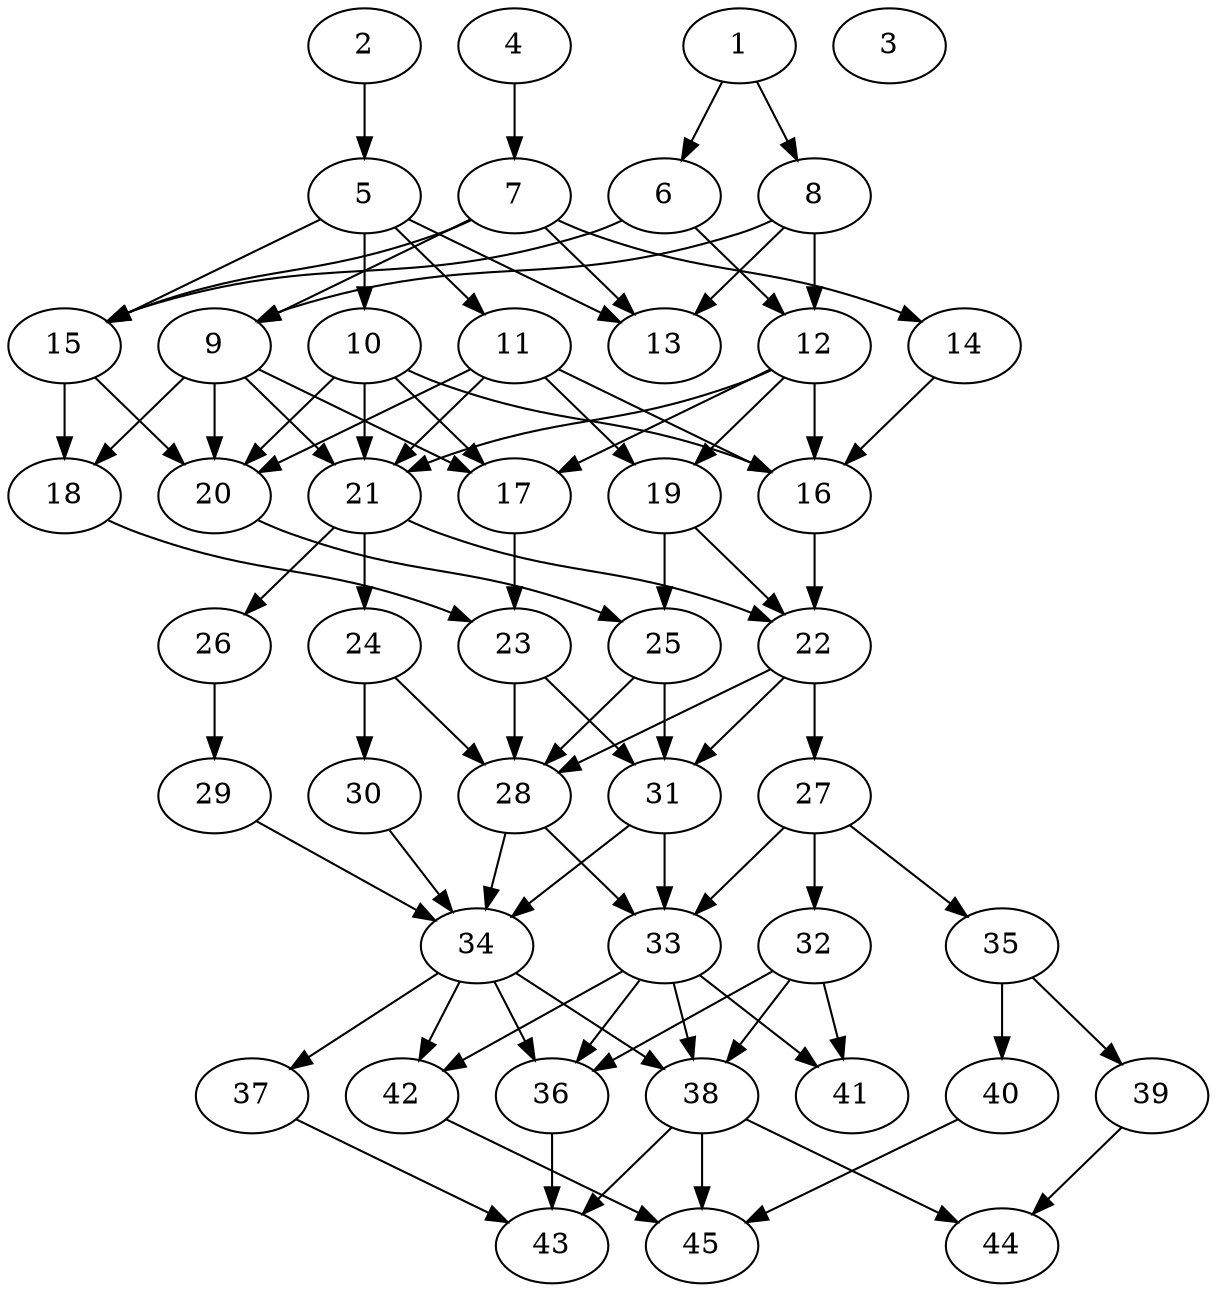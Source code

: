 // DAG automatically generated by daggen at Thu Oct  3 14:07:25 2019
// ./daggen --dot -n 45 --ccr 0.3 --fat 0.5 --regular 0.7 --density 0.7 --mindata 5242880 --maxdata 52428800 
digraph G {
  1 [size="90214400", alpha="0.04", expect_size="27064320"] 
  1 -> 6 [size ="27064320"]
  1 -> 8 [size ="27064320"]
  2 [size="133116587", alpha="0.08", expect_size="39934976"] 
  2 -> 5 [size ="39934976"]
  3 [size="111923200", alpha="0.20", expect_size="33576960"] 
  4 [size="72574293", alpha="0.11", expect_size="21772288"] 
  4 -> 7 [size ="21772288"]
  5 [size="18469547", alpha="0.06", expect_size="5540864"] 
  5 -> 10 [size ="5540864"]
  5 -> 11 [size ="5540864"]
  5 -> 13 [size ="5540864"]
  5 -> 15 [size ="5540864"]
  6 [size="67519147", alpha="0.18", expect_size="20255744"] 
  6 -> 12 [size ="20255744"]
  6 -> 15 [size ="20255744"]
  7 [size="72331947", alpha="0.07", expect_size="21699584"] 
  7 -> 9 [size ="21699584"]
  7 -> 13 [size ="21699584"]
  7 -> 14 [size ="21699584"]
  7 -> 15 [size ="21699584"]
  8 [size="49534293", alpha="0.11", expect_size="14860288"] 
  8 -> 9 [size ="14860288"]
  8 -> 12 [size ="14860288"]
  8 -> 13 [size ="14860288"]
  9 [size="36283733", alpha="0.18", expect_size="10885120"] 
  9 -> 17 [size ="10885120"]
  9 -> 18 [size ="10885120"]
  9 -> 20 [size ="10885120"]
  9 -> 21 [size ="10885120"]
  10 [size="74260480", alpha="0.17", expect_size="22278144"] 
  10 -> 16 [size ="22278144"]
  10 -> 17 [size ="22278144"]
  10 -> 20 [size ="22278144"]
  10 -> 21 [size ="22278144"]
  11 [size="97727147", alpha="0.18", expect_size="29318144"] 
  11 -> 16 [size ="29318144"]
  11 -> 19 [size ="29318144"]
  11 -> 20 [size ="29318144"]
  11 -> 21 [size ="29318144"]
  12 [size="129778347", alpha="0.17", expect_size="38933504"] 
  12 -> 16 [size ="38933504"]
  12 -> 17 [size ="38933504"]
  12 -> 19 [size ="38933504"]
  12 -> 21 [size ="38933504"]
  13 [size="35348480", alpha="0.03", expect_size="10604544"] 
  14 [size="31870293", alpha="0.06", expect_size="9561088"] 
  14 -> 16 [size ="9561088"]
  15 [size="115493547", alpha="0.16", expect_size="34648064"] 
  15 -> 18 [size ="34648064"]
  15 -> 20 [size ="34648064"]
  16 [size="165440853", alpha="0.15", expect_size="49632256"] 
  16 -> 22 [size ="49632256"]
  17 [size="147206827", alpha="0.02", expect_size="44162048"] 
  17 -> 23 [size ="44162048"]
  18 [size="42789547", alpha="0.10", expect_size="12836864"] 
  18 -> 23 [size ="12836864"]
  19 [size="126651733", alpha="0.09", expect_size="37995520"] 
  19 -> 22 [size ="37995520"]
  19 -> 25 [size ="37995520"]
  20 [size="107165013", alpha="0.13", expect_size="32149504"] 
  20 -> 25 [size ="32149504"]
  21 [size="80168960", alpha="0.06", expect_size="24050688"] 
  21 -> 22 [size ="24050688"]
  21 -> 24 [size ="24050688"]
  21 -> 26 [size ="24050688"]
  22 [size="62607360", alpha="0.14", expect_size="18782208"] 
  22 -> 27 [size ="18782208"]
  22 -> 28 [size ="18782208"]
  22 -> 31 [size ="18782208"]
  23 [size="37341867", alpha="0.14", expect_size="11202560"] 
  23 -> 28 [size ="11202560"]
  23 -> 31 [size ="11202560"]
  24 [size="63754240", alpha="0.00", expect_size="19126272"] 
  24 -> 28 [size ="19126272"]
  24 -> 30 [size ="19126272"]
  25 [size="110475947", alpha="0.07", expect_size="33142784"] 
  25 -> 28 [size ="33142784"]
  25 -> 31 [size ="33142784"]
  26 [size="82589013", alpha="0.01", expect_size="24776704"] 
  26 -> 29 [size ="24776704"]
  27 [size="43721387", alpha="0.01", expect_size="13116416"] 
  27 -> 32 [size ="13116416"]
  27 -> 33 [size ="13116416"]
  27 -> 35 [size ="13116416"]
  28 [size="58671787", alpha="0.05", expect_size="17601536"] 
  28 -> 33 [size ="17601536"]
  28 -> 34 [size ="17601536"]
  29 [size="133789013", alpha="0.12", expect_size="40136704"] 
  29 -> 34 [size ="40136704"]
  30 [size="48158720", alpha="0.06", expect_size="14447616"] 
  30 -> 34 [size ="14447616"]
  31 [size="149835093", alpha="0.10", expect_size="44950528"] 
  31 -> 33 [size ="44950528"]
  31 -> 34 [size ="44950528"]
  32 [size="39693653", alpha="0.08", expect_size="11908096"] 
  32 -> 36 [size ="11908096"]
  32 -> 38 [size ="11908096"]
  32 -> 41 [size ="11908096"]
  33 [size="147957760", alpha="0.09", expect_size="44387328"] 
  33 -> 36 [size ="44387328"]
  33 -> 38 [size ="44387328"]
  33 -> 41 [size ="44387328"]
  33 -> 42 [size ="44387328"]
  34 [size="97208320", alpha="0.12", expect_size="29162496"] 
  34 -> 36 [size ="29162496"]
  34 -> 37 [size ="29162496"]
  34 -> 38 [size ="29162496"]
  34 -> 42 [size ="29162496"]
  35 [size="99836587", alpha="0.07", expect_size="29950976"] 
  35 -> 39 [size ="29950976"]
  35 -> 40 [size ="29950976"]
  36 [size="156839253", alpha="0.00", expect_size="47051776"] 
  36 -> 43 [size ="47051776"]
  37 [size="160969387", alpha="0.11", expect_size="48290816"] 
  37 -> 43 [size ="48290816"]
  38 [size="167086080", alpha="0.04", expect_size="50125824"] 
  38 -> 43 [size ="50125824"]
  38 -> 44 [size ="50125824"]
  38 -> 45 [size ="50125824"]
  39 [size="49960960", alpha="0.12", expect_size="14988288"] 
  39 -> 44 [size ="14988288"]
  40 [size="142977707", alpha="0.10", expect_size="42893312"] 
  40 -> 45 [size ="42893312"]
  41 [size="31064747", alpha="0.17", expect_size="9319424"] 
  42 [size="109045760", alpha="0.10", expect_size="32713728"] 
  42 -> 45 [size ="32713728"]
  43 [size="174653440", alpha="0.05", expect_size="52396032"] 
  44 [size="88477013", alpha="0.06", expect_size="26543104"] 
  45 [size="22200320", alpha="0.18", expect_size="6660096"] 
}
